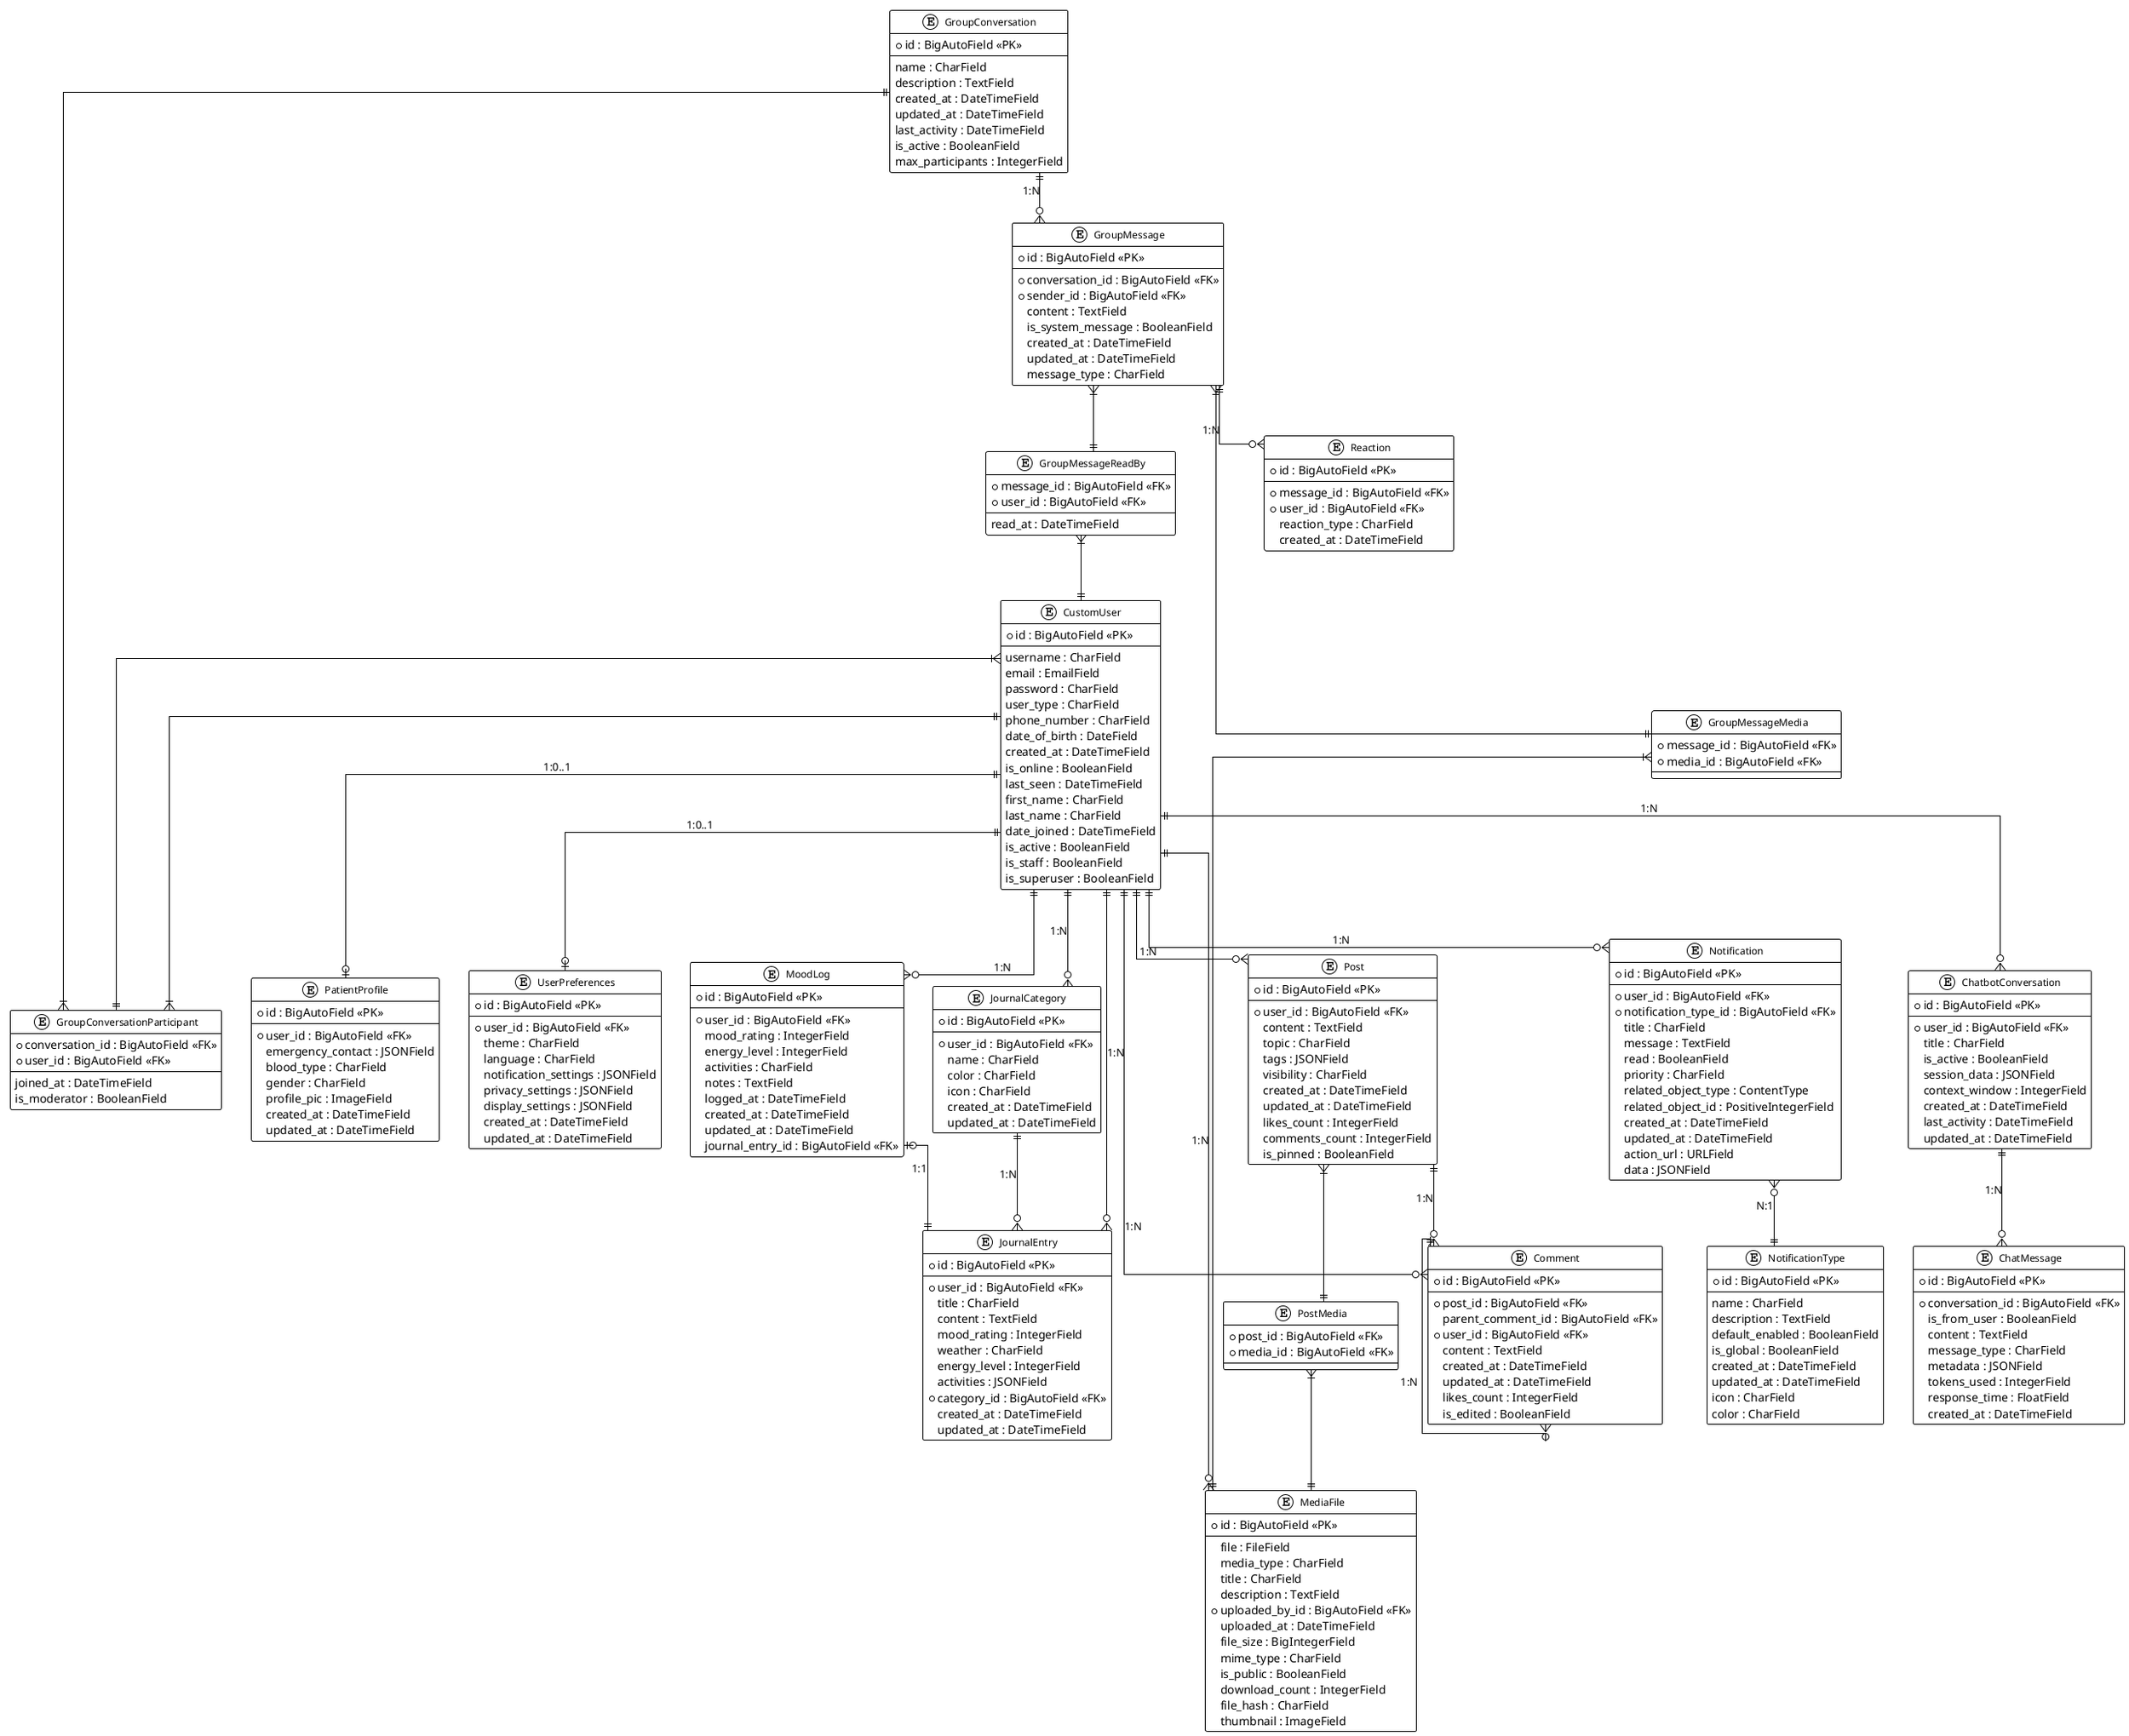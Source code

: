 @startuml Sprint2_ERD
!theme plain


' Styling
!define ENTITY_BORDER_COLOR #000000
!define ENTITY_BG_COLOR #FFFFFF
!define ENTITY_TEXT_COLOR #000000

skinparam {
    ClassBackgroundColor ENTITY_BG_COLOR
    ClassBorderColor ENTITY_BORDER_COLOR
    ClassFontColor ENTITY_TEXT_COLOR
    ClassFontSize 12
    ClassHeaderBackgroundColor ENTITY_BG_COLOR
    monochrome true
    shadowing false
    linetype ortho
    packageStyle rectangle
}

' Entities

' Core User Entity
entity "CustomUser" as user {
    * id : BigAutoField <<PK>>
    --
    username : CharField
    email : EmailField
    password : CharField
    user_type : CharField
    phone_number : CharField
    date_of_birth : DateField
    created_at : DateTimeField
    is_online : BooleanField
    last_seen : DateTimeField
    first_name : CharField
    last_name : CharField
    date_joined : DateTimeField
    is_active : BooleanField
    is_staff : BooleanField
    is_superuser : BooleanField
}

' Patient Profile
entity "PatientProfile" as patient_profile {
    * id : BigAutoField <<PK>>
    --
    * user_id : BigAutoField <<FK>>
    emergency_contact : JSONField
    blood_type : CharField
    gender : CharField
    profile_pic : ImageField
    created_at : DateTimeField
    updated_at : DateTimeField
}

' User Preferences
entity "UserPreferences" as user_preferences {
    * id : BigAutoField <<PK>>
    --
    * user_id : BigAutoField <<FK>>
    theme : CharField
    language : CharField
    notification_settings : JSONField
    privacy_settings : JSONField
    display_settings : JSONField
    created_at : DateTimeField
    updated_at : DateTimeField
}

' Mood Tracking
entity "MoodLog" as mood_log {
    * id : BigAutoField <<PK>>
    --
    * user_id : BigAutoField <<FK>>
    mood_rating : IntegerField
    energy_level : IntegerField
    activities : CharField
    notes : TextField
    logged_at : DateTimeField
    created_at : DateTimeField
    updated_at : DateTimeField
    journal_entry_id : BigAutoField <<FK>>
}

' Journaling System
entity "JournalCategory" as journal_category {
    * id : BigAutoField <<PK>>
    --
    * user_id : BigAutoField <<FK>>
    name : CharField
    color : CharField
    icon : CharField
    created_at : DateTimeField
    updated_at : DateTimeField
}

entity "JournalEntry" as journal_entry {
    * id : BigAutoField <<PK>>
    --
    * user_id : BigAutoField <<FK>>
    title : CharField
    content : TextField
    mood_rating : IntegerField
    weather : CharField
    energy_level : IntegerField
    activities : JSONField
    * category_id : BigAutoField <<FK>>
    created_at : DateTimeField
    updated_at : DateTimeField
}

' Media Management
entity "MediaFile" as media_file {
    * id : BigAutoField <<PK>>
    --
    file : FileField
    media_type : CharField
    title : CharField
    description : TextField
    * uploaded_by_id : BigAutoField <<FK>>
    uploaded_at : DateTimeField
    file_size : BigIntegerField
    mime_type : CharField
    is_public : BooleanField
    download_count : IntegerField
    file_hash : CharField
    thumbnail : ImageField
}

' Group Messaging
entity "GroupConversation" as group_conversation {
    * id : BigAutoField <<PK>>
    --
    name : CharField
    description : TextField
    created_at : DateTimeField
    updated_at : DateTimeField
    last_activity : DateTimeField
    is_active : BooleanField
    max_participants : IntegerField
}

' Junction table for many-to-many relationship
entity "GroupConversationParticipant" as group_participant {
    * conversation_id : BigAutoField <<FK>>
    * user_id : BigAutoField <<FK>>
    --
    joined_at : DateTimeField
    is_moderator : BooleanField
}

entity "GroupMessage" as group_message {
    * id : BigAutoField <<PK>>
    --
    * conversation_id : BigAutoField <<FK>>
    * sender_id : BigAutoField <<FK>>
    content : TextField
    is_system_message : BooleanField
    created_at : DateTimeField
    updated_at : DateTimeField
    message_type : CharField
}

' Junction table for many-to-many relationship
entity "GroupMessageReadBy" as message_read_by {
    * message_id : BigAutoField <<FK>>
    * user_id : BigAutoField <<FK>>
    --
    read_at : DateTimeField
}

' Junction table for many-to-many relationship
entity "GroupMessageMedia" as message_media {
    * message_id : BigAutoField <<FK>>
    * media_id : BigAutoField <<FK>>
}

entity "Reaction" as reaction {
    * id : BigAutoField <<PK>>
    --
    * message_id : BigAutoField <<FK>>
    * user_id : BigAutoField <<FK>>
    reaction_type : CharField
    created_at : DateTimeField
}

' Social Feed
entity "Post" as post {
    * id : BigAutoField <<PK>>
    --
    * user_id : BigAutoField <<FK>>
    content : TextField
    topic : CharField
    tags : JSONField
    visibility : CharField
    created_at : DateTimeField
    updated_at : DateTimeField
    likes_count : IntegerField
    comments_count : IntegerField
    is_pinned : BooleanField
}

' Junction table for many-to-many relationship
entity "PostMedia" as post_media {
    * post_id : BigAutoField <<FK>>
    * media_id : BigAutoField <<FK>>
}

entity "Comment" as comment {
    * id : BigAutoField <<PK>>
    --
    * post_id : BigAutoField <<FK>>
    parent_comment_id : BigAutoField <<FK>>
    * user_id : BigAutoField <<FK>>
    content : TextField
    created_at : DateTimeField
    updated_at : DateTimeField
    likes_count : IntegerField
    is_edited : BooleanField
}

' Notifications
entity "NotificationType" as notification_type {
    * id : BigAutoField <<PK>>
    --
    name : CharField
    description : TextField
    default_enabled : BooleanField
    is_global : BooleanField
    created_at : DateTimeField
    updated_at : DateTimeField
    icon : CharField
    color : CharField
}

entity "Notification" as notification {
    * id : BigAutoField <<PK>>
    --
    * user_id : BigAutoField <<FK>>
    * notification_type_id : BigAutoField <<FK>>
    title : CharField
    message : TextField
    read : BooleanField
    priority : CharField
    related_object_type : ContentType
    related_object_id : PositiveIntegerField
    created_at : DateTimeField
    updated_at : DateTimeField
    action_url : URLField
    data : JSONField
}

' Chatbot
entity "ChatbotConversation" as chatbot_conversation {
    * id : BigAutoField <<PK>>
    --
    * user_id : BigAutoField <<FK>>
    title : CharField
    is_active : BooleanField
    session_data : JSONField
    context_window : IntegerField
    created_at : DateTimeField
    last_activity : DateTimeField
    updated_at : DateTimeField
}

entity "ChatMessage" as chat_message {
    * id : BigAutoField <<PK>>
    --
    * conversation_id : BigAutoField <<FK>>
    is_from_user : BooleanField
    content : TextField
    message_type : CharField
    metadata : JSONField
    tokens_used : IntegerField
    response_time : FloatField
    created_at : DateTimeField
}

' ===============================
' RELATIONSHIPS WITH CARDINALITY
' ===============================

' One-to-One relationships
user ||--o| patient_profile : "1:0..1"
user ||--o| user_preferences : "1:0..1"

' One-to-Many relationships
user ||--o{ mood_log : "1:N"
user ||--o{ journal_entry : "1:N"
user ||--o{ journal_category : "1:N"
user ||--o{ notification : "1:N"
user ||--o{ chatbot_conversation : "1:N"
user ||--o{ media_file : "1:N"
user ||--o{ post : "1:N"
user ||--o{ comment : "1:N"

journal_category ||--o{ journal_entry : "1:N"
mood_log |o--|| journal_entry : "1:1"

' Many-to-Many relationships through junction tables
user }|--|| group_participant
group_conversation ||--|{ group_participant
group_participant }|--|| user

group_message }|--|| message_read_by
message_read_by }|--|| user

group_message }|--|| message_media
message_media }|--|| media_file

post }|--|| post_media
post_media }|--|| media_file

' Additional relationships
group_conversation ||--o{ group_message : "1:N"
group_message ||--o{ reaction : "1:N"
post ||--o{ comment : "1:N"
comment ||--o{ comment : "1:N"
notification }o--|| notification_type : "N:1"
chatbot_conversation ||--o{ chat_message : "1:N"

@enduml
